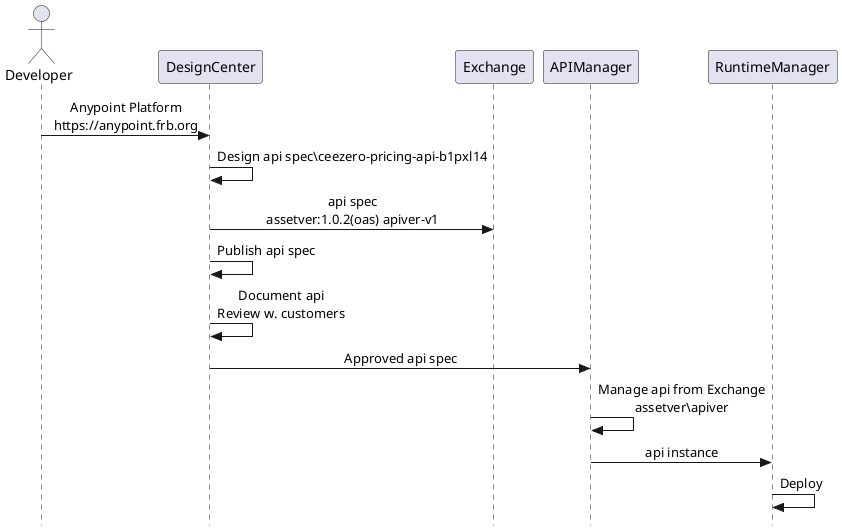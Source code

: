@startuml
skinparam Style strictuml
skinparam SequenceMessageAlignment center
actor Developer
Developer -> DesignCenter: Anypoint Platform\nhttps://anypoint.frb.org
DesignCenter -> DesignCenter: Design api spec\ceezero-pricing-api-b1pxl14
DesignCenter -> Exchange: api spec\nassetver:1.0.2(oas) apiver-v1
DesignCenter -> DesignCenter: Publish api spec
DesignCenter -> DesignCenter: Document api\nReview w. customers
DesignCenter -> APIManager: Approved api spec
APIManager -> APIManager: Manage api from Exchange\nassetver\apiver
APIManager -> RuntimeManager: api instance
RuntimeManager -> RuntimeManager: Deploy
@enduml